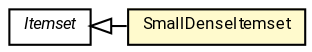 #!/usr/local/bin/dot
#
# Class diagram 
# Generated by UMLGraph version R5_7_2-60-g0e99a6 (http://www.spinellis.gr/umlgraph/)
#

digraph G {
	graph [fontnames="svg"]
	edge [fontname="Roboto",fontsize=7,labelfontname="Roboto",labelfontsize=7,color="black"];
	node [fontname="Roboto",fontcolor="black",fontsize=8,shape=plaintext,margin=0,width=0,height=0];
	nodesep=0.15;
	ranksep=0.25;
	rankdir=LR;
	// de.lmu.ifi.dbs.elki.algorithm.itemsetmining.Itemset
	c9657913 [label=<<table title="de.lmu.ifi.dbs.elki.algorithm.itemsetmining.Itemset" border="0" cellborder="1" cellspacing="0" cellpadding="2" href="Itemset.html" target="_parent">
		<tr><td><table border="0" cellspacing="0" cellpadding="1">
		<tr><td align="center" balign="center"> <font face="Roboto"><i>Itemset</i></font> </td></tr>
		</table></td></tr>
		</table>>, URL="Itemset.html"];
	// de.lmu.ifi.dbs.elki.algorithm.itemsetmining.SmallDenseItemset
	c9657943 [label=<<table title="de.lmu.ifi.dbs.elki.algorithm.itemsetmining.SmallDenseItemset" border="0" cellborder="1" cellspacing="0" cellpadding="2" bgcolor="lemonChiffon" href="SmallDenseItemset.html" target="_parent">
		<tr><td><table border="0" cellspacing="0" cellpadding="1">
		<tr><td align="center" balign="center"> <font face="Roboto">SmallDenseItemset</font> </td></tr>
		</table></td></tr>
		</table>>, URL="SmallDenseItemset.html"];
	// de.lmu.ifi.dbs.elki.algorithm.itemsetmining.SmallDenseItemset extends de.lmu.ifi.dbs.elki.algorithm.itemsetmining.Itemset
	c9657913 -> c9657943 [arrowtail=empty,dir=back,weight=10];
}

